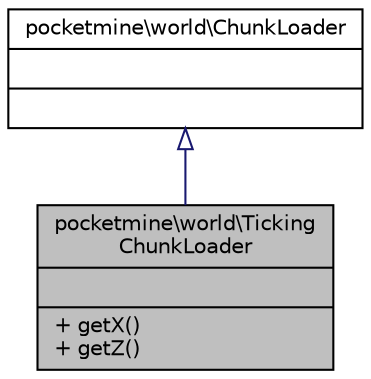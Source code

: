 digraph "pocketmine\world\TickingChunkLoader"
{
 // INTERACTIVE_SVG=YES
 // LATEX_PDF_SIZE
  edge [fontname="Helvetica",fontsize="10",labelfontname="Helvetica",labelfontsize="10"];
  node [fontname="Helvetica",fontsize="10",shape=record];
  Node1 [label="{pocketmine\\world\\Ticking\lChunkLoader\n||+ getX()\l+ getZ()\l}",height=0.2,width=0.4,color="black", fillcolor="grey75", style="filled", fontcolor="black",tooltip=" "];
  Node2 -> Node1 [dir="back",color="midnightblue",fontsize="10",style="solid",arrowtail="onormal",fontname="Helvetica"];
  Node2 [label="{pocketmine\\world\\ChunkLoader\n||}",height=0.2,width=0.4,color="black", fillcolor="white", style="filled",URL="$db/d81/interfacepocketmine_1_1world_1_1_chunk_loader.html",tooltip=" "];
}
